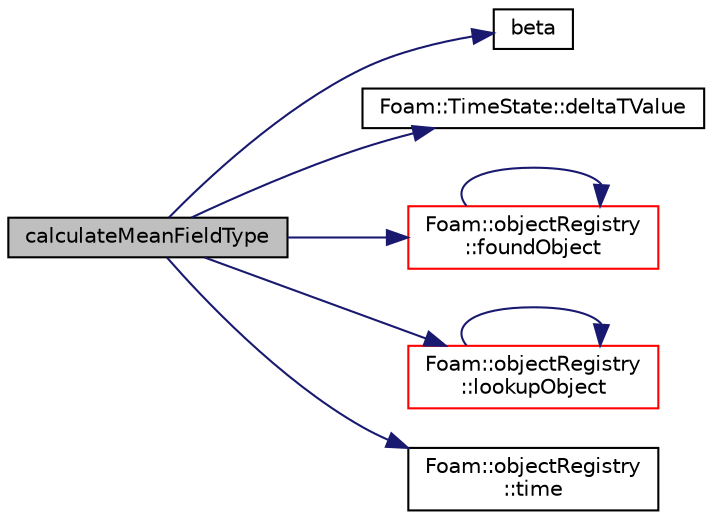 digraph "calculateMeanFieldType"
{
  bgcolor="transparent";
  edge [fontname="Helvetica",fontsize="10",labelfontname="Helvetica",labelfontsize="10"];
  node [fontname="Helvetica",fontsize="10",shape=record];
  rankdir="LR";
  Node272 [label="calculateMeanFieldType",height=0.2,width=0.4,color="black", fillcolor="grey75", style="filled", fontcolor="black"];
  Node272 -> Node273 [color="midnightblue",fontsize="10",style="solid",fontname="Helvetica"];
  Node273 [label="beta",height=0.2,width=0.4,color="black",URL="$a41468.html#a7f7bcc92fa37329ef6b25b3a843cb8ba"];
  Node272 -> Node274 [color="midnightblue",fontsize="10",style="solid",fontname="Helvetica"];
  Node274 [label="Foam::TimeState::deltaTValue",height=0.2,width=0.4,color="black",URL="$a27469.html#a7b713a001e890d3c08ba20b49294c99b",tooltip="Return time step value. "];
  Node272 -> Node275 [color="midnightblue",fontsize="10",style="solid",fontname="Helvetica"];
  Node275 [label="Foam::objectRegistry\l::foundObject",height=0.2,width=0.4,color="red",URL="$a27433.html#afb1fd730975d12fa5bcd4252fbf2b92c",tooltip="Is the named Type found? "];
  Node275 -> Node275 [color="midnightblue",fontsize="10",style="solid",fontname="Helvetica"];
  Node272 -> Node286 [color="midnightblue",fontsize="10",style="solid",fontname="Helvetica"];
  Node286 [label="Foam::objectRegistry\l::lookupObject",height=0.2,width=0.4,color="red",URL="$a27433.html#a8b49296f8410366342c524250612c2aa",tooltip="Lookup and return the object of the given Type. "];
  Node286 -> Node286 [color="midnightblue",fontsize="10",style="solid",fontname="Helvetica"];
  Node272 -> Node327 [color="midnightblue",fontsize="10",style="solid",fontname="Helvetica"];
  Node327 [label="Foam::objectRegistry\l::time",height=0.2,width=0.4,color="black",URL="$a27433.html#a0d94096809fe3376b29a2a29ca11bb18",tooltip="Return time. "];
}
